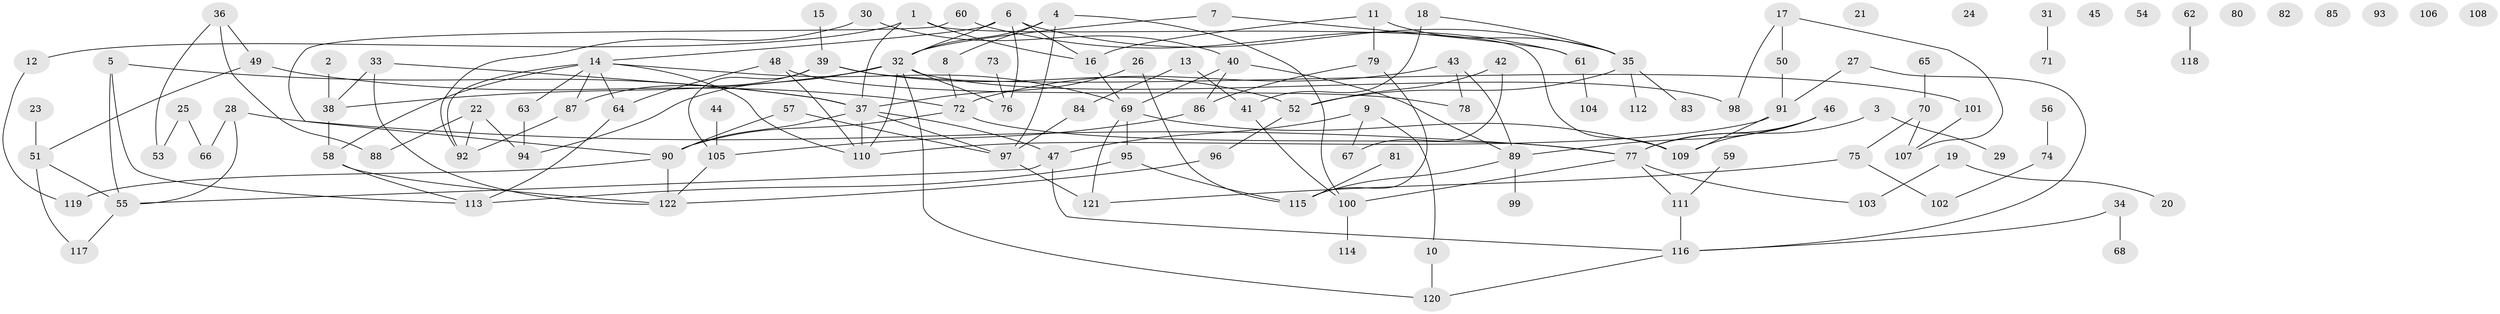 // Generated by graph-tools (version 1.1) at 2025/33/03/09/25 02:33:38]
// undirected, 122 vertices, 163 edges
graph export_dot {
graph [start="1"]
  node [color=gray90,style=filled];
  1;
  2;
  3;
  4;
  5;
  6;
  7;
  8;
  9;
  10;
  11;
  12;
  13;
  14;
  15;
  16;
  17;
  18;
  19;
  20;
  21;
  22;
  23;
  24;
  25;
  26;
  27;
  28;
  29;
  30;
  31;
  32;
  33;
  34;
  35;
  36;
  37;
  38;
  39;
  40;
  41;
  42;
  43;
  44;
  45;
  46;
  47;
  48;
  49;
  50;
  51;
  52;
  53;
  54;
  55;
  56;
  57;
  58;
  59;
  60;
  61;
  62;
  63;
  64;
  65;
  66;
  67;
  68;
  69;
  70;
  71;
  72;
  73;
  74;
  75;
  76;
  77;
  78;
  79;
  80;
  81;
  82;
  83;
  84;
  85;
  86;
  87;
  88;
  89;
  90;
  91;
  92;
  93;
  94;
  95;
  96;
  97;
  98;
  99;
  100;
  101;
  102;
  103;
  104;
  105;
  106;
  107;
  108;
  109;
  110;
  111;
  112;
  113;
  114;
  115;
  116;
  117;
  118;
  119;
  120;
  121;
  122;
  1 -- 12;
  1 -- 16;
  1 -- 37;
  1 -- 109;
  2 -- 38;
  3 -- 29;
  3 -- 77;
  4 -- 8;
  4 -- 32;
  4 -- 97;
  4 -- 100;
  5 -- 37;
  5 -- 55;
  5 -- 113;
  6 -- 14;
  6 -- 16;
  6 -- 32;
  6 -- 35;
  6 -- 76;
  7 -- 32;
  7 -- 61;
  8 -- 72;
  9 -- 10;
  9 -- 47;
  9 -- 67;
  10 -- 120;
  11 -- 16;
  11 -- 35;
  11 -- 79;
  12 -- 119;
  13 -- 41;
  13 -- 84;
  14 -- 58;
  14 -- 63;
  14 -- 64;
  14 -- 69;
  14 -- 87;
  14 -- 92;
  14 -- 110;
  15 -- 39;
  16 -- 69;
  17 -- 50;
  17 -- 98;
  17 -- 107;
  18 -- 35;
  18 -- 41;
  19 -- 20;
  19 -- 103;
  22 -- 88;
  22 -- 92;
  22 -- 94;
  23 -- 51;
  25 -- 53;
  25 -- 66;
  26 -- 37;
  26 -- 115;
  27 -- 91;
  27 -- 116;
  28 -- 55;
  28 -- 66;
  28 -- 77;
  30 -- 40;
  30 -- 92;
  31 -- 71;
  32 -- 38;
  32 -- 76;
  32 -- 94;
  32 -- 98;
  32 -- 110;
  32 -- 120;
  33 -- 37;
  33 -- 38;
  33 -- 122;
  34 -- 68;
  34 -- 116;
  35 -- 52;
  35 -- 83;
  35 -- 112;
  36 -- 49;
  36 -- 53;
  36 -- 88;
  37 -- 47;
  37 -- 90;
  37 -- 97;
  37 -- 110;
  38 -- 58;
  39 -- 52;
  39 -- 87;
  39 -- 101;
  39 -- 105;
  40 -- 69;
  40 -- 86;
  40 -- 89;
  41 -- 100;
  42 -- 52;
  42 -- 67;
  43 -- 72;
  43 -- 78;
  43 -- 89;
  44 -- 105;
  46 -- 77;
  46 -- 89;
  46 -- 109;
  47 -- 55;
  47 -- 116;
  48 -- 64;
  48 -- 78;
  48 -- 110;
  49 -- 51;
  49 -- 72;
  50 -- 91;
  51 -- 55;
  51 -- 117;
  52 -- 96;
  55 -- 117;
  56 -- 74;
  57 -- 90;
  57 -- 97;
  58 -- 113;
  58 -- 122;
  59 -- 111;
  60 -- 61;
  60 -- 90;
  61 -- 104;
  62 -- 118;
  63 -- 94;
  64 -- 113;
  65 -- 70;
  69 -- 95;
  69 -- 109;
  69 -- 121;
  70 -- 75;
  70 -- 107;
  72 -- 77;
  72 -- 90;
  73 -- 76;
  74 -- 102;
  75 -- 102;
  75 -- 121;
  77 -- 100;
  77 -- 103;
  77 -- 111;
  79 -- 86;
  79 -- 115;
  81 -- 115;
  84 -- 97;
  86 -- 105;
  87 -- 92;
  89 -- 99;
  89 -- 115;
  90 -- 119;
  90 -- 122;
  91 -- 109;
  91 -- 110;
  95 -- 113;
  95 -- 115;
  96 -- 122;
  97 -- 121;
  100 -- 114;
  101 -- 107;
  105 -- 122;
  111 -- 116;
  116 -- 120;
}
